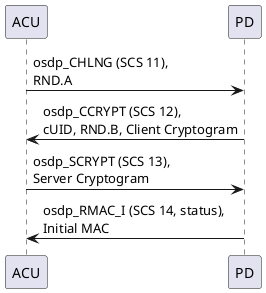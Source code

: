 @startuml
participant "ACU"
participant "PD"
"ACU" -> "PD":osdp_CHLNG (SCS 11),\nRND.A
"PD" -> "ACU":osdp_CCRYPT (SCS 12),\ncUID, RND.B, Client Cryptogram
"ACU" -> "PD":osdp_SCRYPT (SCS 13),\nServer Cryptogram
"PD" -> "ACU":osdp_RMAC_I (SCS 14, status),\nInitial MAC
@enduml

